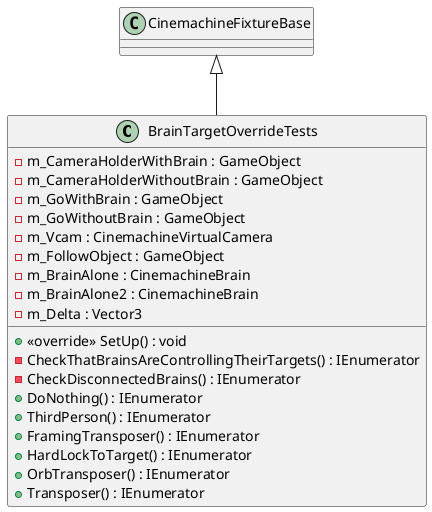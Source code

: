 @startuml
class BrainTargetOverrideTests {
    - m_CameraHolderWithBrain : GameObject
    - m_CameraHolderWithoutBrain : GameObject
    - m_GoWithBrain : GameObject
    - m_GoWithoutBrain : GameObject
    - m_Vcam : CinemachineVirtualCamera
    - m_FollowObject : GameObject
    - m_BrainAlone : CinemachineBrain
    - m_BrainAlone2 : CinemachineBrain
    + <<override>> SetUp() : void
    - m_Delta : Vector3
    - CheckThatBrainsAreControllingTheirTargets() : IEnumerator
    - CheckDisconnectedBrains() : IEnumerator
    + DoNothing() : IEnumerator
    + ThirdPerson() : IEnumerator
    + FramingTransposer() : IEnumerator
    + HardLockToTarget() : IEnumerator
    + OrbTransposer() : IEnumerator
    + Transposer() : IEnumerator
}
CinemachineFixtureBase <|-- BrainTargetOverrideTests
@enduml
